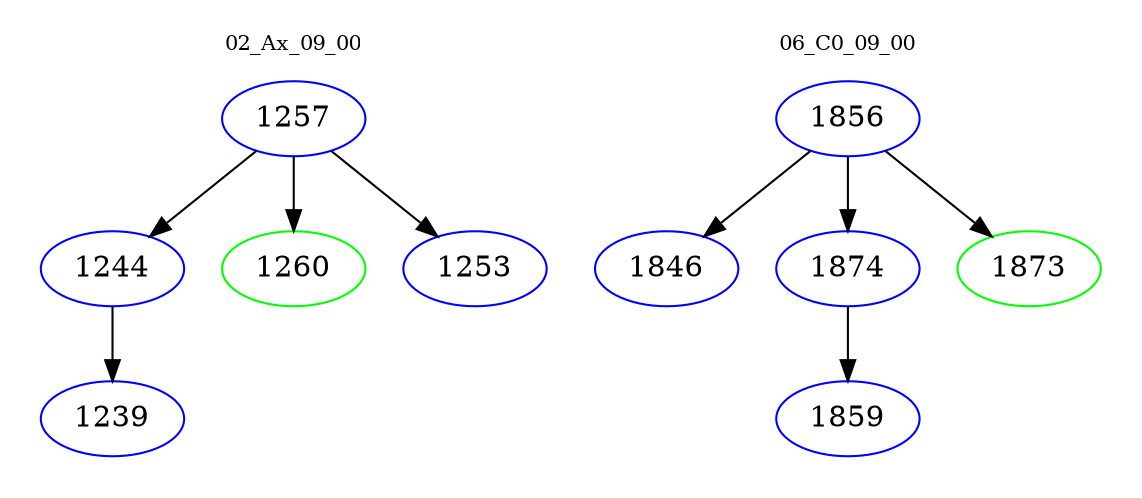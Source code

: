 digraph{
subgraph cluster_0 {
color = white
label = "02_Ax_09_00";
fontsize=10;
T0_1257 [label="1257", color="blue"]
T0_1257 -> T0_1244 [color="black"]
T0_1244 [label="1244", color="blue"]
T0_1244 -> T0_1239 [color="black"]
T0_1239 [label="1239", color="blue"]
T0_1257 -> T0_1260 [color="black"]
T0_1260 [label="1260", color="green"]
T0_1257 -> T0_1253 [color="black"]
T0_1253 [label="1253", color="blue"]
}
subgraph cluster_1 {
color = white
label = "06_C0_09_00";
fontsize=10;
T1_1856 [label="1856", color="blue"]
T1_1856 -> T1_1846 [color="black"]
T1_1846 [label="1846", color="blue"]
T1_1856 -> T1_1874 [color="black"]
T1_1874 [label="1874", color="blue"]
T1_1874 -> T1_1859 [color="black"]
T1_1859 [label="1859", color="blue"]
T1_1856 -> T1_1873 [color="black"]
T1_1873 [label="1873", color="green"]
}
}
